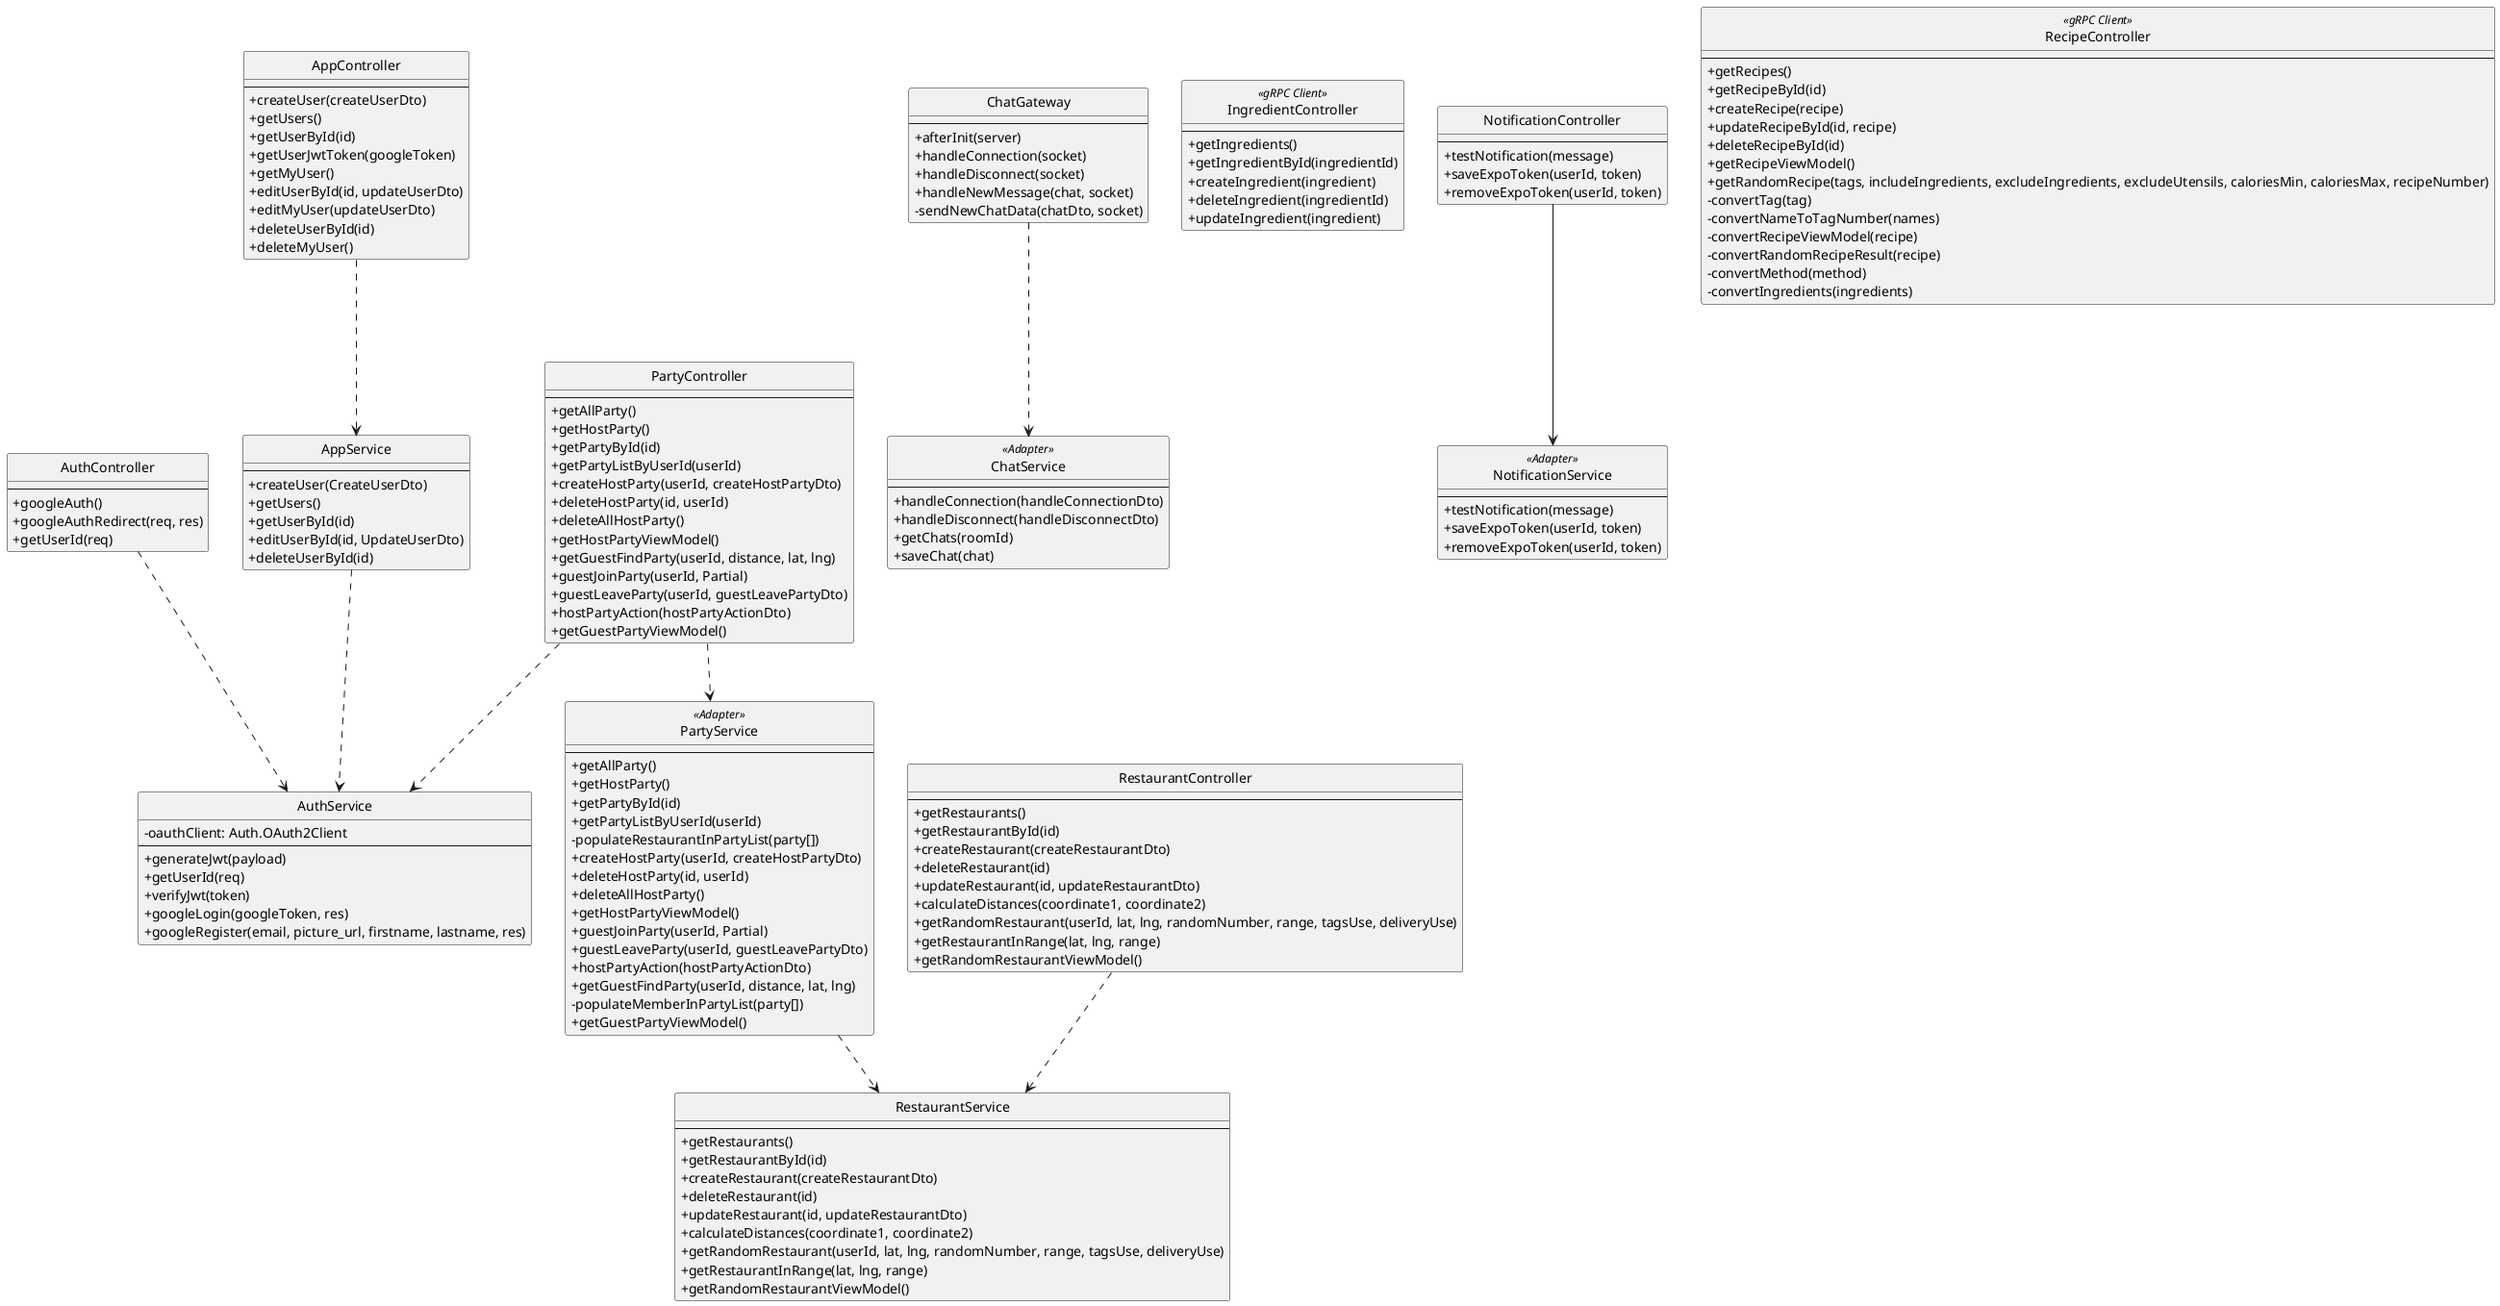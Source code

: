 @startuml
skinparam classAttributeIconSize 0

hide circle

AuthController ..> AuthService

class  AuthController {
  ----
  + googleAuth()
  + googleAuthRedirect(req, res)
  + getUserId(req)
}

class  AuthService {
  - oauthClient: Auth.OAuth2Client
  ----
  + generateJwt(payload)
  + getUserId(req)
  + verifyJwt(token)
  + googleLogin(googleToken, res)
  + googleRegister(email, picture_url, firstname, lastname, res)
}

ChatGateway ..> ChatService

class  ChatGateway {
  ----
  +  afterInit(server)
  +  handleConnection(socket)
  +  handleDisconnect(socket)
  +  handleNewMessage(chat, socket)
  -  sendNewChatData(chatDto, socket)
}

class  ChatService <<Adapter>> {
  ----
  + handleConnection(handleConnectionDto)
  + handleDisconnect(handleDisconnectDto)
  + getChats(roomId)
  + saveChat(chat)
}

class  IngredientController <<gRPC Client>> {
  ----
  + getIngredients()
  + getIngredientById(ingredientId)
  + createIngredient(ingredient)
  + deleteIngredient(ingredientId)
  + updateIngredient(ingredient)
}

NotificationController --> NotificationService

class  NotificationController {
  ----
  + testNotification(message)
  + saveExpoToken(userId, token)
  + removeExpoToken(userId, token)
}

class  NotificationService <<Adapter>> {
  ----
  + testNotification(message)
  + saveExpoToken(userId, token)
  + removeExpoToken(userId, token)
}

PartyController ..> PartyService
PartyController ..> AuthService
PartyService ..> RestaurantService

class  PartyController {
  ----
  + getAllParty()
  + getHostParty()
  + getPartyById(id)
  + getPartyListByUserId(userId)
  + createHostParty(userId, createHostPartyDto)
  + deleteHostParty(id, userId)
  + deleteAllHostParty()
  + getHostPartyViewModel()
  + getGuestFindParty(userId, distance, lat, lng)
  + guestJoinParty(userId, Partial)
  + guestLeaveParty(userId, guestLeavePartyDto)
  + hostPartyAction(hostPartyActionDto)
  + getGuestPartyViewModel()
}

class  PartyService <<Adapter>> {
  ----
  + getAllParty()
  + getHostParty()
  + getPartyById(id)
  + getPartyListByUserId(userId)
  - populateRestaurantInPartyList(party[])
  + createHostParty(userId, createHostPartyDto)
  + deleteHostParty(id, userId)
  + deleteAllHostParty()
  + getHostPartyViewModel()
  + guestJoinParty(userId, Partial)
  + guestLeaveParty(userId, guestLeavePartyDto)
  + hostPartyAction(hostPartyActionDto)
  + getGuestFindParty(userId, distance, lat, lng)
  - populateMemberInPartyList(party[])
  + getGuestPartyViewModel()
}

class  RecipeController <<gRPC Client>>{
  ----
  + getRecipes()
  + getRecipeById(id)
  + createRecipe(recipe)
  + updateRecipeById(id, recipe)
  + deleteRecipeById(id)
  + getRecipeViewModel()
  + getRandomRecipe(tags, includeIngredients, excludeIngredients, excludeUtensils, caloriesMin, caloriesMax, recipeNumber)
  - convertTag(tag)
  - convertNameToTagNumber(names)
  - convertRecipeViewModel(recipe)
  - convertRandomRecipeResult(recipe)
  - convertMethod(method)
  - convertIngredients(ingredients)
}

RestaurantController ..> RestaurantService

class RestaurantController {
  ---
  + getRestaurants()
  + getRestaurantById(id)
  + createRestaurant(createRestaurantDto)
  + deleteRestaurant(id)
  + updateRestaurant(id, updateRestaurantDto)
  + calculateDistances(coordinate1, coordinate2)
  + getRandomRestaurant(userId, lat, lng, randomNumber, range, tagsUse, deliveryUse)
  + getRestaurantInRange(lat, lng, range)
  + getRandomRestaurantViewModel()
}

class RestaurantService {
  ---
  + getRestaurants()
  + getRestaurantById(id)
  + createRestaurant(createRestaurantDto)
  + deleteRestaurant(id)
  + updateRestaurant(id, updateRestaurantDto)
  + calculateDistances(coordinate1, coordinate2)
  + getRandomRestaurant(userId, lat, lng, randomNumber, range, tagsUse, deliveryUse)
  + getRestaurantInRange(lat, lng, range)
  + getRandomRestaurantViewModel()
}

AppController ..> AppService
AppService ..> AuthService

class AppController {
  ---
  + createUser(createUserDto)
  + getUsers()
  + getUserById(id)
  + getUserJwtToken(googleToken)
  + getMyUser()
  + editUserById(id, updateUserDto)
  + editMyUser(updateUserDto)
  + deleteUserById(id)
  + deleteMyUser()
}

class AppService {
  ---
  + createUser(CreateUserDto)
  + getUsers()
  + getUserById(id)
  + editUserById(id, UpdateUserDto)
  + deleteUserById(id)
}
@enduml